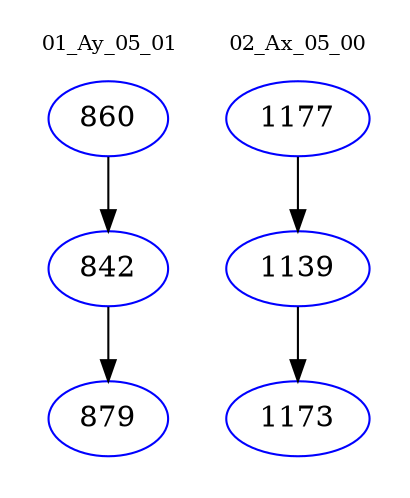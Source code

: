 digraph{
subgraph cluster_0 {
color = white
label = "01_Ay_05_01";
fontsize=10;
T0_860 [label="860", color="blue"]
T0_860 -> T0_842 [color="black"]
T0_842 [label="842", color="blue"]
T0_842 -> T0_879 [color="black"]
T0_879 [label="879", color="blue"]
}
subgraph cluster_1 {
color = white
label = "02_Ax_05_00";
fontsize=10;
T1_1177 [label="1177", color="blue"]
T1_1177 -> T1_1139 [color="black"]
T1_1139 [label="1139", color="blue"]
T1_1139 -> T1_1173 [color="black"]
T1_1173 [label="1173", color="blue"]
}
}
